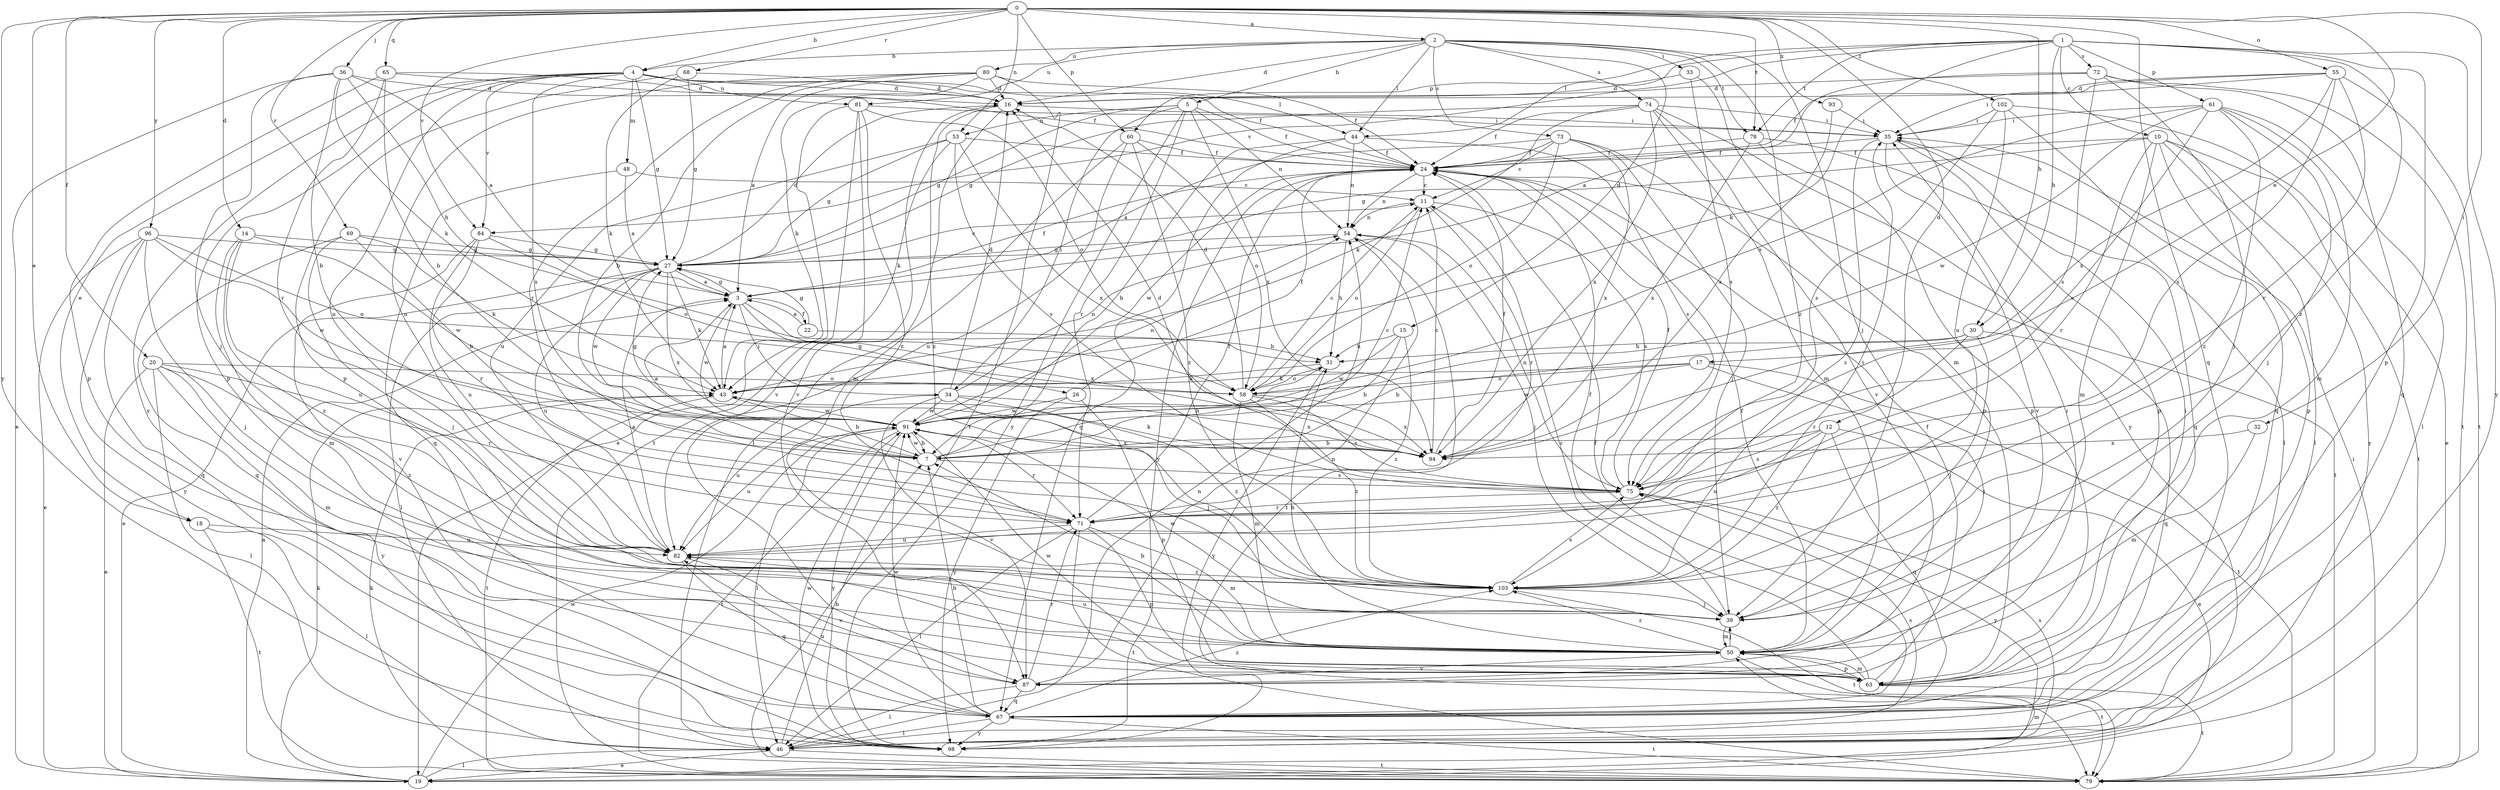 strict digraph  {
0;
1;
2;
3;
4;
5;
7;
10;
11;
12;
14;
15;
16;
17;
18;
19;
20;
22;
24;
26;
27;
30;
31;
32;
33;
34;
35;
36;
39;
43;
44;
46;
48;
50;
53;
54;
55;
58;
60;
61;
63;
65;
67;
68;
69;
71;
72;
73;
74;
75;
78;
79;
80;
81;
82;
84;
87;
91;
93;
94;
96;
98;
102;
103;
0 -> 2  [label=a];
0 -> 4  [label=b];
0 -> 12  [label=d];
0 -> 14  [label=d];
0 -> 17  [label=e];
0 -> 18  [label=e];
0 -> 20  [label=f];
0 -> 30  [label=h];
0 -> 32  [label=i];
0 -> 36  [label=j];
0 -> 53  [label=n];
0 -> 55  [label=o];
0 -> 60  [label=p];
0 -> 65  [label=q];
0 -> 67  [label=q];
0 -> 68  [label=r];
0 -> 69  [label=r];
0 -> 78  [label=t];
0 -> 84  [label=v];
0 -> 93  [label=x];
0 -> 96  [label=y];
0 -> 98  [label=y];
0 -> 102  [label=z];
1 -> 10  [label=c];
1 -> 30  [label=h];
1 -> 43  [label=k];
1 -> 44  [label=l];
1 -> 60  [label=p];
1 -> 61  [label=p];
1 -> 63  [label=p];
1 -> 72  [label=s];
1 -> 78  [label=t];
1 -> 84  [label=v];
1 -> 98  [label=y];
1 -> 103  [label=z];
2 -> 4  [label=b];
2 -> 5  [label=b];
2 -> 15  [label=d];
2 -> 16  [label=d];
2 -> 33  [label=i];
2 -> 39  [label=j];
2 -> 44  [label=l];
2 -> 73  [label=s];
2 -> 74  [label=s];
2 -> 78  [label=t];
2 -> 80  [label=u];
2 -> 81  [label=u];
2 -> 103  [label=z];
3 -> 22  [label=f];
3 -> 24  [label=f];
3 -> 26  [label=g];
3 -> 27  [label=g];
3 -> 34  [label=i];
3 -> 91  [label=w];
3 -> 94  [label=x];
4 -> 16  [label=d];
4 -> 18  [label=e];
4 -> 24  [label=f];
4 -> 27  [label=g];
4 -> 44  [label=l];
4 -> 48  [label=m];
4 -> 63  [label=p];
4 -> 75  [label=s];
4 -> 81  [label=u];
4 -> 82  [label=u];
4 -> 84  [label=v];
4 -> 98  [label=y];
5 -> 24  [label=f];
5 -> 27  [label=g];
5 -> 34  [label=i];
5 -> 53  [label=n];
5 -> 54  [label=n];
5 -> 71  [label=r];
5 -> 94  [label=x];
5 -> 98  [label=y];
7 -> 3  [label=a];
7 -> 11  [label=c];
7 -> 31  [label=h];
7 -> 75  [label=s];
7 -> 91  [label=w];
10 -> 24  [label=f];
10 -> 27  [label=g];
10 -> 46  [label=l];
10 -> 50  [label=m];
10 -> 63  [label=p];
10 -> 71  [label=r];
10 -> 79  [label=t];
10 -> 98  [label=y];
11 -> 54  [label=n];
11 -> 58  [label=o];
11 -> 71  [label=r];
11 -> 75  [label=s];
12 -> 7  [label=b];
12 -> 19  [label=e];
12 -> 67  [label=q];
12 -> 75  [label=s];
12 -> 82  [label=u];
12 -> 103  [label=z];
14 -> 27  [label=g];
14 -> 50  [label=m];
14 -> 82  [label=u];
14 -> 91  [label=w];
14 -> 103  [label=z];
15 -> 7  [label=b];
15 -> 31  [label=h];
15 -> 91  [label=w];
15 -> 103  [label=z];
16 -> 35  [label=i];
16 -> 50  [label=m];
16 -> 87  [label=v];
16 -> 103  [label=z];
17 -> 39  [label=j];
17 -> 43  [label=k];
17 -> 58  [label=o];
17 -> 79  [label=t];
17 -> 91  [label=w];
18 -> 46  [label=l];
18 -> 79  [label=t];
18 -> 82  [label=u];
19 -> 3  [label=a];
19 -> 43  [label=k];
19 -> 46  [label=l];
19 -> 50  [label=m];
19 -> 91  [label=w];
20 -> 19  [label=e];
20 -> 46  [label=l];
20 -> 50  [label=m];
20 -> 58  [label=o];
20 -> 71  [label=r];
20 -> 98  [label=y];
20 -> 103  [label=z];
22 -> 3  [label=a];
22 -> 27  [label=g];
22 -> 31  [label=h];
24 -> 11  [label=c];
24 -> 54  [label=n];
24 -> 79  [label=t];
24 -> 91  [label=w];
24 -> 98  [label=y];
26 -> 24  [label=f];
26 -> 63  [label=p];
26 -> 91  [label=w];
26 -> 98  [label=y];
27 -> 3  [label=a];
27 -> 11  [label=c];
27 -> 16  [label=d];
27 -> 19  [label=e];
27 -> 43  [label=k];
27 -> 46  [label=l];
27 -> 82  [label=u];
27 -> 91  [label=w];
27 -> 94  [label=x];
30 -> 7  [label=b];
30 -> 31  [label=h];
30 -> 39  [label=j];
30 -> 67  [label=q];
30 -> 71  [label=r];
31 -> 43  [label=k];
31 -> 58  [label=o];
31 -> 98  [label=y];
32 -> 50  [label=m];
32 -> 94  [label=x];
33 -> 16  [label=d];
33 -> 50  [label=m];
33 -> 75  [label=s];
34 -> 16  [label=d];
34 -> 39  [label=j];
34 -> 54  [label=n];
34 -> 82  [label=u];
34 -> 87  [label=v];
34 -> 91  [label=w];
34 -> 94  [label=x];
34 -> 103  [label=z];
35 -> 24  [label=f];
35 -> 46  [label=l];
35 -> 63  [label=p];
35 -> 87  [label=v];
35 -> 103  [label=z];
36 -> 3  [label=a];
36 -> 7  [label=b];
36 -> 16  [label=d];
36 -> 19  [label=e];
36 -> 31  [label=h];
36 -> 39  [label=j];
36 -> 43  [label=k];
39 -> 24  [label=f];
39 -> 50  [label=m];
39 -> 91  [label=w];
43 -> 3  [label=a];
43 -> 7  [label=b];
43 -> 79  [label=t];
43 -> 91  [label=w];
44 -> 7  [label=b];
44 -> 24  [label=f];
44 -> 54  [label=n];
44 -> 67  [label=q];
44 -> 75  [label=s];
46 -> 7  [label=b];
46 -> 19  [label=e];
46 -> 54  [label=n];
46 -> 75  [label=s];
46 -> 79  [label=t];
48 -> 3  [label=a];
48 -> 11  [label=c];
48 -> 67  [label=q];
50 -> 7  [label=b];
50 -> 24  [label=f];
50 -> 31  [label=h];
50 -> 39  [label=j];
50 -> 63  [label=p];
50 -> 79  [label=t];
50 -> 82  [label=u];
50 -> 87  [label=v];
50 -> 103  [label=z];
53 -> 24  [label=f];
53 -> 27  [label=g];
53 -> 43  [label=k];
53 -> 75  [label=s];
53 -> 82  [label=u];
53 -> 94  [label=x];
54 -> 27  [label=g];
54 -> 31  [label=h];
54 -> 39  [label=j];
54 -> 79  [label=t];
55 -> 16  [label=d];
55 -> 24  [label=f];
55 -> 35  [label=i];
55 -> 71  [label=r];
55 -> 75  [label=s];
55 -> 79  [label=t];
55 -> 94  [label=x];
58 -> 11  [label=c];
58 -> 16  [label=d];
58 -> 50  [label=m];
58 -> 75  [label=s];
58 -> 94  [label=x];
58 -> 103  [label=z];
60 -> 24  [label=f];
60 -> 46  [label=l];
60 -> 58  [label=o];
60 -> 82  [label=u];
60 -> 103  [label=z];
61 -> 35  [label=i];
61 -> 39  [label=j];
61 -> 46  [label=l];
61 -> 50  [label=m];
61 -> 58  [label=o];
61 -> 75  [label=s];
61 -> 91  [label=w];
61 -> 103  [label=z];
63 -> 11  [label=c];
63 -> 24  [label=f];
63 -> 35  [label=i];
63 -> 50  [label=m];
63 -> 79  [label=t];
63 -> 91  [label=w];
65 -> 7  [label=b];
65 -> 16  [label=d];
65 -> 24  [label=f];
65 -> 63  [label=p];
65 -> 71  [label=r];
67 -> 7  [label=b];
67 -> 24  [label=f];
67 -> 46  [label=l];
67 -> 79  [label=t];
67 -> 82  [label=u];
67 -> 91  [label=w];
67 -> 98  [label=y];
67 -> 103  [label=z];
68 -> 16  [label=d];
68 -> 27  [label=g];
68 -> 43  [label=k];
68 -> 63  [label=p];
69 -> 7  [label=b];
69 -> 27  [label=g];
69 -> 39  [label=j];
69 -> 43  [label=k];
69 -> 67  [label=q];
71 -> 24  [label=f];
71 -> 46  [label=l];
71 -> 50  [label=m];
71 -> 63  [label=p];
71 -> 79  [label=t];
71 -> 82  [label=u];
72 -> 3  [label=a];
72 -> 16  [label=d];
72 -> 39  [label=j];
72 -> 67  [label=q];
72 -> 75  [label=s];
72 -> 79  [label=t];
73 -> 3  [label=a];
73 -> 11  [label=c];
73 -> 24  [label=f];
73 -> 39  [label=j];
73 -> 58  [label=o];
73 -> 63  [label=p];
73 -> 94  [label=x];
74 -> 24  [label=f];
74 -> 27  [label=g];
74 -> 35  [label=i];
74 -> 43  [label=k];
74 -> 50  [label=m];
74 -> 87  [label=v];
74 -> 94  [label=x];
74 -> 98  [label=y];
75 -> 16  [label=d];
75 -> 24  [label=f];
75 -> 54  [label=n];
75 -> 71  [label=r];
75 -> 98  [label=y];
78 -> 24  [label=f];
78 -> 63  [label=p];
78 -> 67  [label=q];
78 -> 94  [label=x];
79 -> 35  [label=i];
79 -> 43  [label=k];
80 -> 3  [label=a];
80 -> 7  [label=b];
80 -> 16  [label=d];
80 -> 24  [label=f];
80 -> 43  [label=k];
80 -> 71  [label=r];
80 -> 79  [label=t];
80 -> 82  [label=u];
81 -> 19  [label=e];
81 -> 35  [label=i];
81 -> 58  [label=o];
81 -> 79  [label=t];
81 -> 87  [label=v];
81 -> 103  [label=z];
82 -> 3  [label=a];
82 -> 67  [label=q];
82 -> 87  [label=v];
82 -> 103  [label=z];
84 -> 27  [label=g];
84 -> 58  [label=o];
84 -> 71  [label=r];
84 -> 82  [label=u];
84 -> 87  [label=v];
87 -> 35  [label=i];
87 -> 46  [label=l];
87 -> 54  [label=n];
87 -> 67  [label=q];
87 -> 71  [label=r];
91 -> 7  [label=b];
91 -> 27  [label=g];
91 -> 46  [label=l];
91 -> 54  [label=n];
91 -> 71  [label=r];
91 -> 79  [label=t];
91 -> 82  [label=u];
91 -> 94  [label=x];
91 -> 98  [label=y];
93 -> 35  [label=i];
93 -> 94  [label=x];
94 -> 11  [label=c];
94 -> 24  [label=f];
94 -> 43  [label=k];
96 -> 19  [label=e];
96 -> 27  [label=g];
96 -> 39  [label=j];
96 -> 58  [label=o];
96 -> 67  [label=q];
96 -> 91  [label=w];
96 -> 98  [label=y];
98 -> 75  [label=s];
98 -> 91  [label=w];
102 -> 19  [label=e];
102 -> 35  [label=i];
102 -> 67  [label=q];
102 -> 75  [label=s];
102 -> 82  [label=u];
103 -> 35  [label=i];
103 -> 39  [label=j];
103 -> 75  [label=s];
103 -> 79  [label=t];
}
